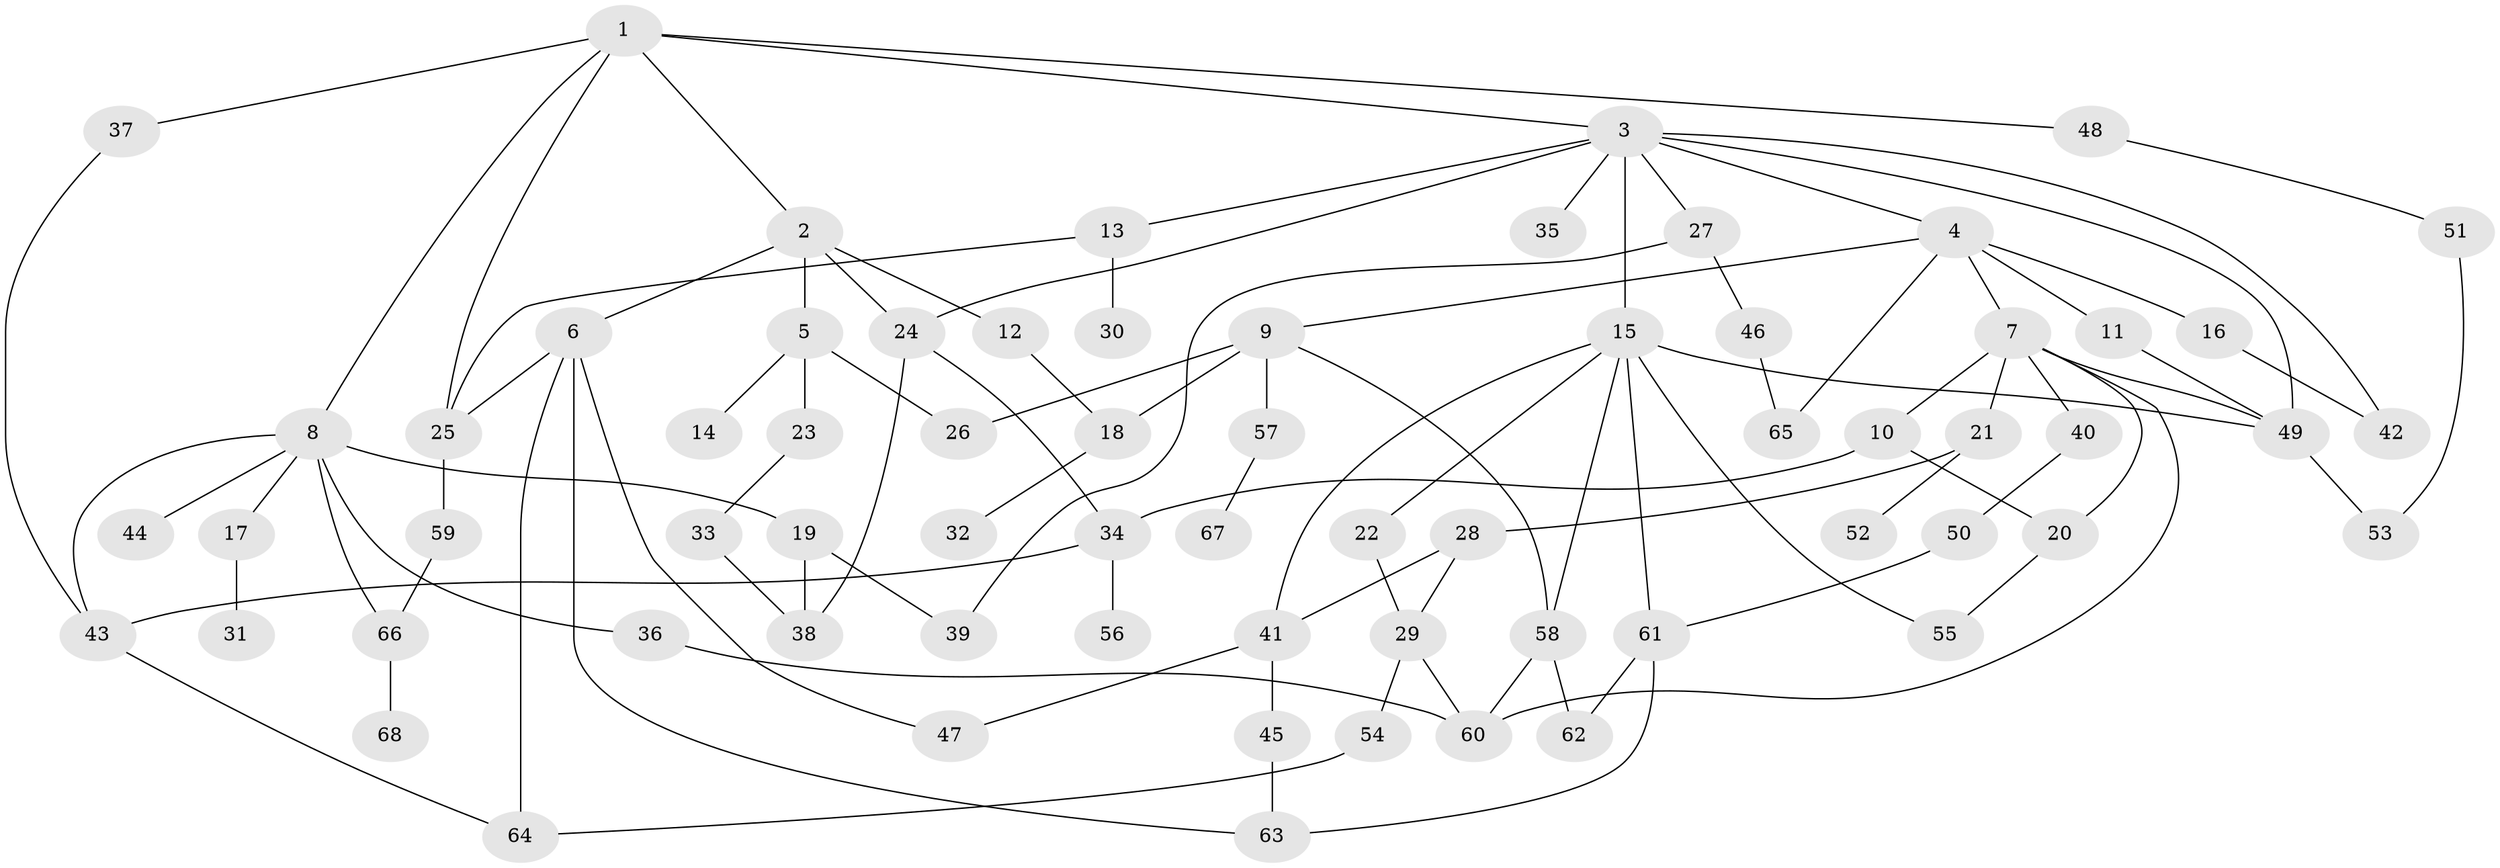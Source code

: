 // coarse degree distribution, {6: 0.04081632653061224, 5: 0.12244897959183673, 8: 0.02040816326530612, 4: 0.14285714285714285, 7: 0.061224489795918366, 2: 0.2653061224489796, 3: 0.16326530612244897, 1: 0.1836734693877551}
// Generated by graph-tools (version 1.1) at 2025/49/03/04/25 22:49:09]
// undirected, 68 vertices, 100 edges
graph export_dot {
  node [color=gray90,style=filled];
  1;
  2;
  3;
  4;
  5;
  6;
  7;
  8;
  9;
  10;
  11;
  12;
  13;
  14;
  15;
  16;
  17;
  18;
  19;
  20;
  21;
  22;
  23;
  24;
  25;
  26;
  27;
  28;
  29;
  30;
  31;
  32;
  33;
  34;
  35;
  36;
  37;
  38;
  39;
  40;
  41;
  42;
  43;
  44;
  45;
  46;
  47;
  48;
  49;
  50;
  51;
  52;
  53;
  54;
  55;
  56;
  57;
  58;
  59;
  60;
  61;
  62;
  63;
  64;
  65;
  66;
  67;
  68;
  1 -- 2;
  1 -- 3;
  1 -- 8;
  1 -- 37;
  1 -- 48;
  1 -- 25;
  2 -- 5;
  2 -- 6;
  2 -- 12;
  2 -- 24;
  3 -- 4;
  3 -- 13;
  3 -- 15;
  3 -- 24;
  3 -- 27;
  3 -- 35;
  3 -- 42;
  3 -- 49;
  4 -- 7;
  4 -- 9;
  4 -- 11;
  4 -- 16;
  4 -- 65;
  5 -- 14;
  5 -- 23;
  5 -- 26;
  6 -- 25;
  6 -- 63;
  6 -- 64;
  6 -- 47;
  7 -- 10;
  7 -- 20;
  7 -- 21;
  7 -- 40;
  7 -- 49;
  7 -- 60;
  8 -- 17;
  8 -- 19;
  8 -- 36;
  8 -- 44;
  8 -- 43;
  8 -- 66;
  9 -- 26;
  9 -- 57;
  9 -- 18;
  9 -- 58;
  10 -- 34;
  10 -- 20;
  11 -- 49;
  12 -- 18;
  13 -- 30;
  13 -- 25;
  15 -- 22;
  15 -- 58;
  15 -- 61;
  15 -- 49;
  15 -- 55;
  15 -- 41;
  16 -- 42;
  17 -- 31;
  18 -- 32;
  19 -- 39;
  19 -- 38;
  20 -- 55;
  21 -- 28;
  21 -- 52;
  22 -- 29;
  23 -- 33;
  24 -- 38;
  24 -- 34;
  25 -- 59;
  27 -- 46;
  27 -- 39;
  28 -- 29;
  28 -- 41;
  29 -- 54;
  29 -- 60;
  33 -- 38;
  34 -- 43;
  34 -- 56;
  36 -- 60;
  37 -- 43;
  40 -- 50;
  41 -- 45;
  41 -- 47;
  43 -- 64;
  45 -- 63;
  46 -- 65;
  48 -- 51;
  49 -- 53;
  50 -- 61;
  51 -- 53;
  54 -- 64;
  57 -- 67;
  58 -- 62;
  58 -- 60;
  59 -- 66;
  61 -- 63;
  61 -- 62;
  66 -- 68;
}
